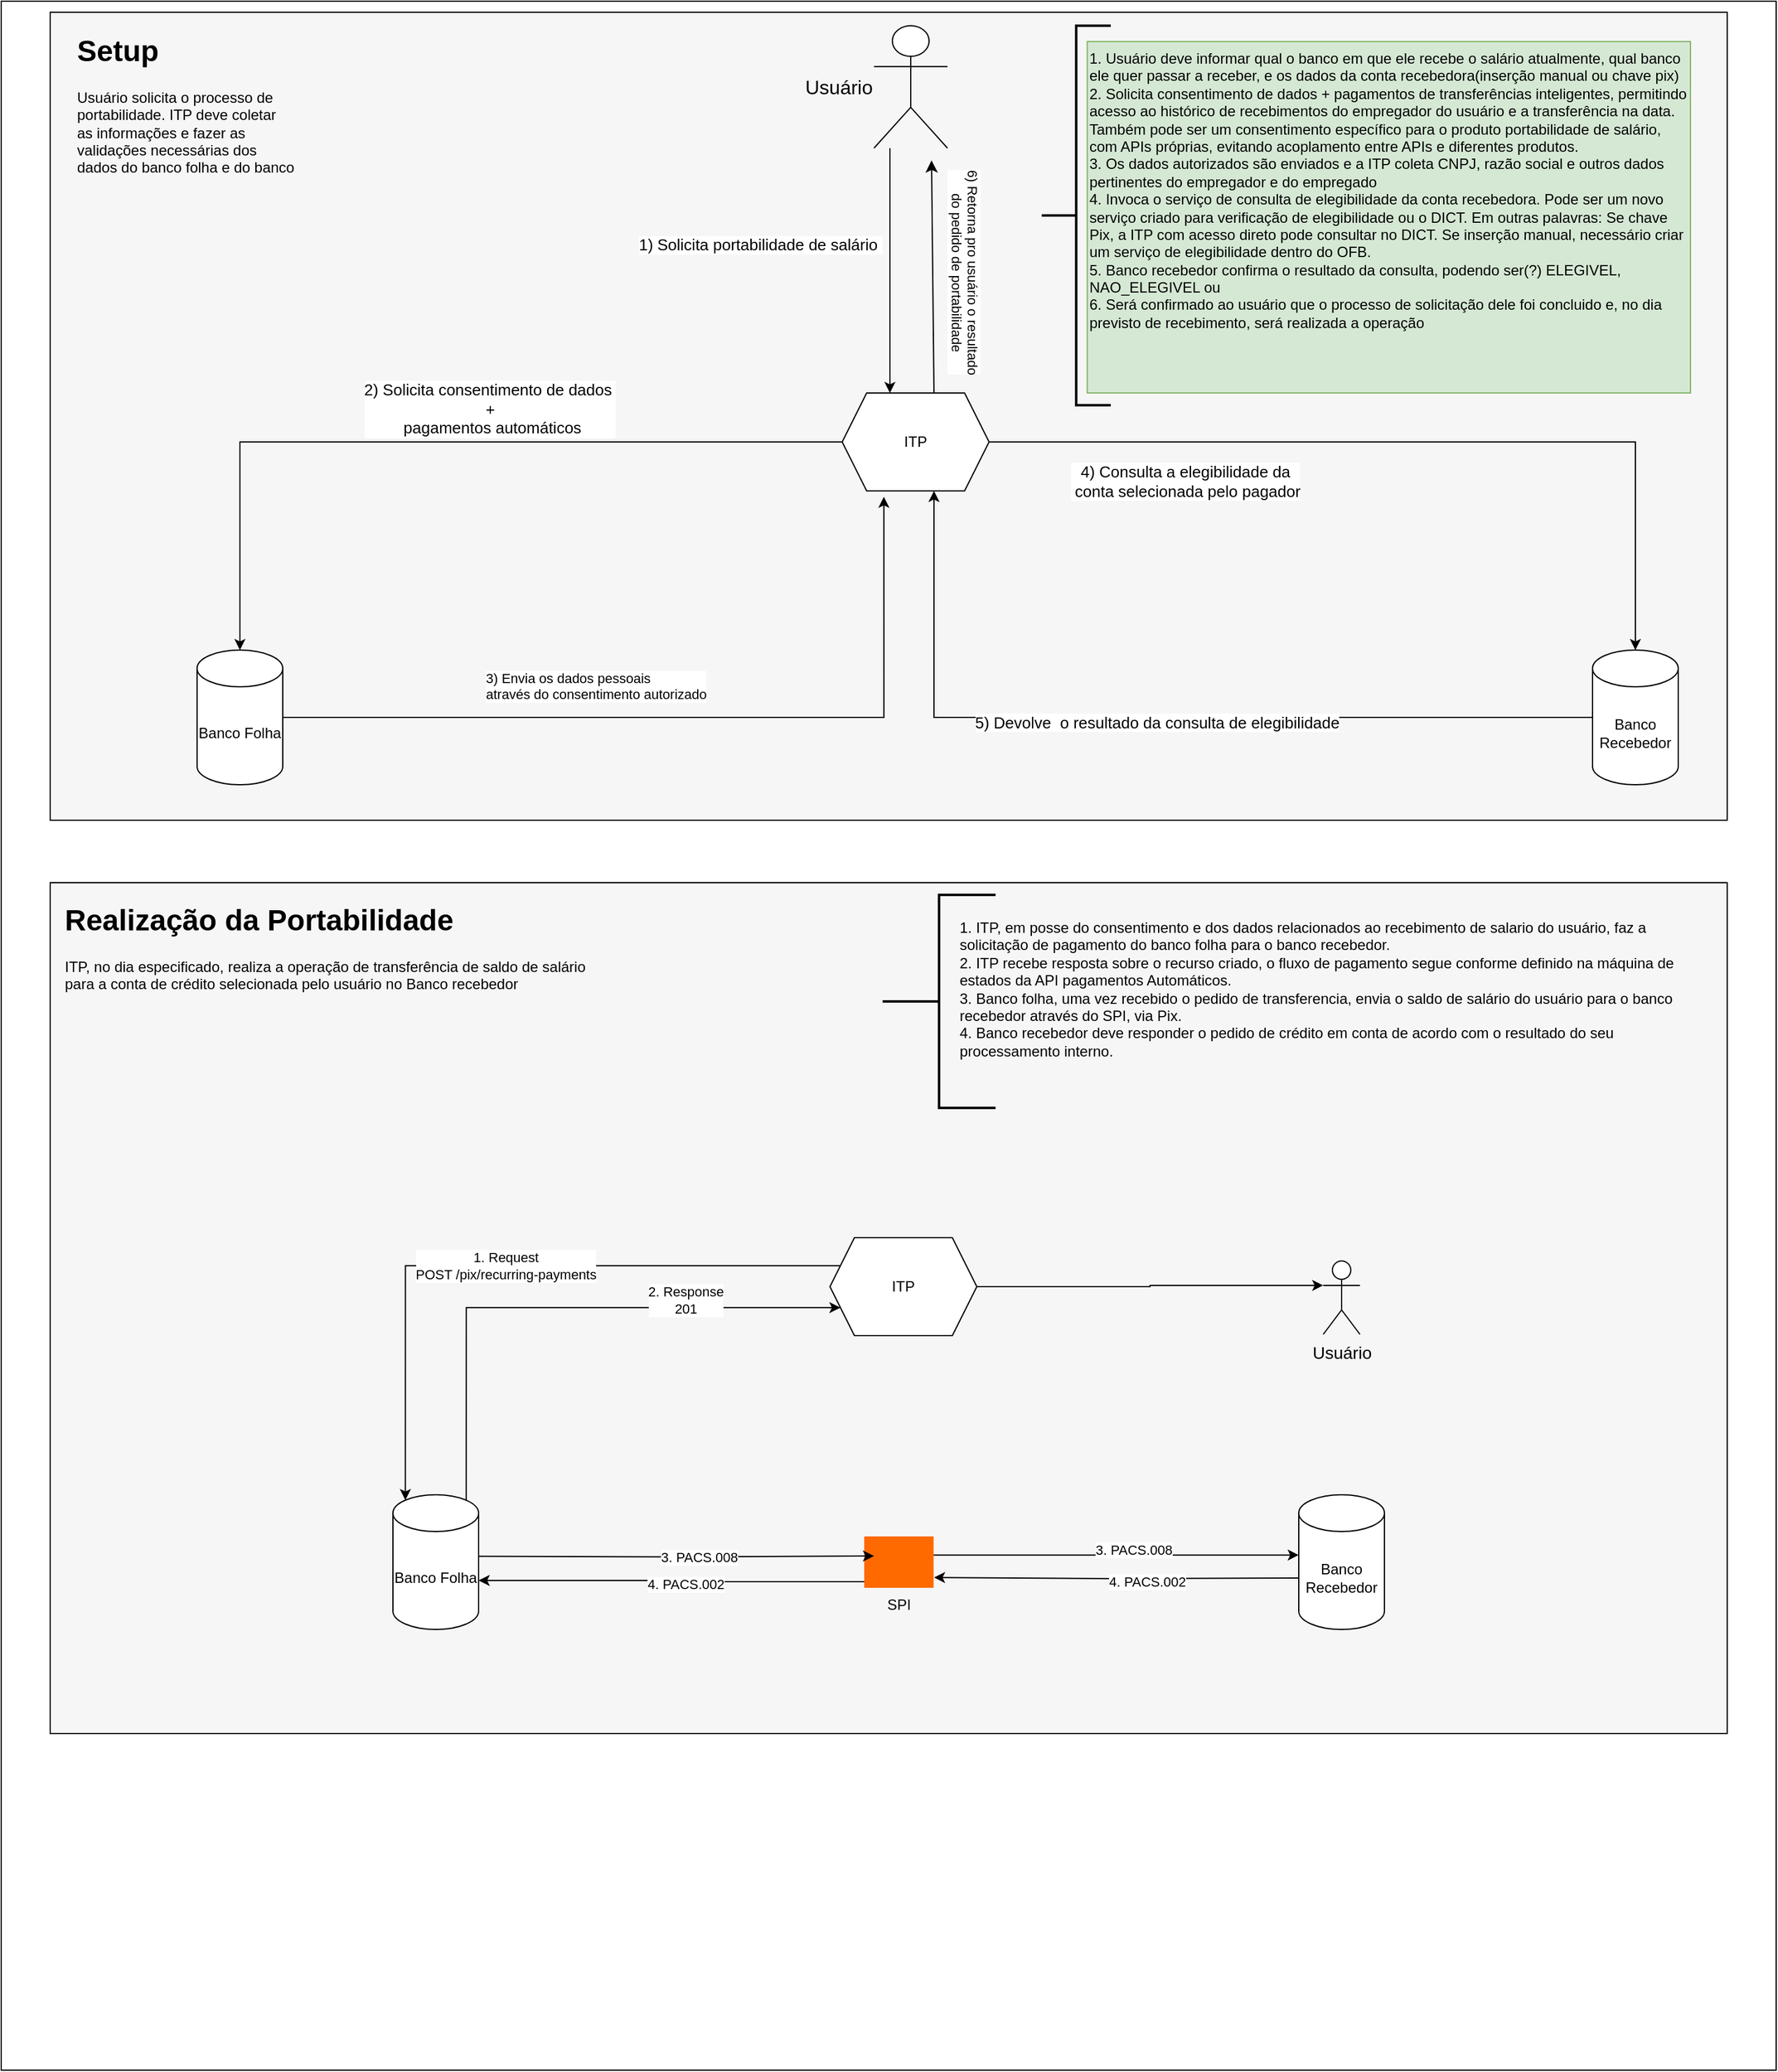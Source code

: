 <mxfile version="28.2.3">
  <diagram name="Página-1" id="UNAtNN4sCWnZ35QcyA7S">
    <mxGraphModel dx="2264" dy="987" grid="1" gridSize="10" guides="1" tooltips="1" connect="1" arrows="1" fold="1" page="1" pageScale="1" pageWidth="827" pageHeight="1169" math="0" shadow="0">
      <root>
        <mxCell id="0" />
        <mxCell id="1" parent="0" />
        <mxCell id="zqXJkYQbG3KaJtKTiUoM-2" value="" style="rounded=0;whiteSpace=wrap;html=1;movable=1;resizable=1;rotatable=1;deletable=1;editable=1;locked=0;connectable=1;" parent="1" vertex="1">
          <mxGeometry x="110" y="40" width="1450" height="1690" as="geometry" />
        </mxCell>
        <mxCell id="zqXJkYQbG3KaJtKTiUoM-31" value="" style="rounded=0;whiteSpace=wrap;html=1;fillColor=#F6F6F6;" parent="1" vertex="1">
          <mxGeometry x="150" y="49" width="1370" height="660" as="geometry" />
        </mxCell>
        <mxCell id="zqXJkYQbG3KaJtKTiUoM-17" value="&lt;font style=&quot;font-size: 13px;&quot;&gt;1)&amp;nbsp;&lt;/font&gt;&lt;span style=&quot;font-size: 13px; background-color: light-dark(#ffffff, var(--ge-dark-color, #121212)); color: light-dark(rgb(0, 0, 0), rgb(255, 255, 255));&quot;&gt;Solicita portabilidade de salário&amp;nbsp;&lt;/span&gt;" style="edgeStyle=orthogonalEdgeStyle;rounded=0;orthogonalLoop=1;jettySize=auto;html=1;entryX=0.5;entryY=0;entryDx=0;entryDy=0;textDirection=vertical-lr;movable=1;resizable=1;rotatable=1;deletable=1;editable=1;locked=0;connectable=1;horizontal=0;" parent="1" edge="1">
          <mxGeometry x="-0.2" y="-106" relative="1" as="geometry">
            <mxPoint x="836" y="160" as="sourcePoint" />
            <mxPoint x="836" y="360" as="targetPoint" />
            <mxPoint as="offset" />
          </mxGeometry>
        </mxCell>
        <mxCell id="zqXJkYQbG3KaJtKTiUoM-3" value="Usuário" style="shape=umlActor;verticalLabelPosition=middle;verticalAlign=middle;html=1;outlineConnect=0;fontSize=16;align=right;labelPosition=left;" parent="1" vertex="1">
          <mxGeometry x="823" y="60" width="60" height="100" as="geometry" />
        </mxCell>
        <mxCell id="zqXJkYQbG3KaJtKTiUoM-25" value="3) Envia os dados pessoais &lt;br&gt;através do consentimento autorizado" style="edgeStyle=orthogonalEdgeStyle;rounded=0;orthogonalLoop=1;jettySize=auto;html=1;labelPosition=right;verticalLabelPosition=bottom;align=left;verticalAlign=top;entryX=0.284;entryY=1.06;entryDx=0;entryDy=0;entryPerimeter=0;" parent="1" source="zqXJkYQbG3KaJtKTiUoM-7" target="zqXJkYQbG3KaJtKTiUoM-15" edge="1">
          <mxGeometry x="-0.512" y="45" relative="1" as="geometry">
            <mxPoint x="857" y="500" as="targetPoint" />
            <Array as="points">
              <mxPoint x="831" y="625" />
            </Array>
            <mxPoint as="offset" />
          </mxGeometry>
        </mxCell>
        <mxCell id="zqXJkYQbG3KaJtKTiUoM-7" value="Banco Folha" style="shape=cylinder3;whiteSpace=wrap;html=1;boundedLbl=1;backgroundOutline=1;size=15;" parent="1" vertex="1">
          <mxGeometry x="270" y="570" width="70" height="110" as="geometry" />
        </mxCell>
        <mxCell id="zqXJkYQbG3KaJtKTiUoM-27" style="edgeStyle=orthogonalEdgeStyle;rounded=0;orthogonalLoop=1;jettySize=auto;html=1;entryX=0.625;entryY=1;entryDx=0;entryDy=0;" parent="1" source="zqXJkYQbG3KaJtKTiUoM-12" target="zqXJkYQbG3KaJtKTiUoM-15" edge="1">
          <mxGeometry relative="1" as="geometry" />
        </mxCell>
        <mxCell id="zqXJkYQbG3KaJtKTiUoM-12" value="Banco Recebedor" style="shape=cylinder3;whiteSpace=wrap;html=1;boundedLbl=1;backgroundOutline=1;size=15;" parent="1" vertex="1">
          <mxGeometry x="1410" y="570" width="70" height="110" as="geometry" />
        </mxCell>
        <mxCell id="zqXJkYQbG3KaJtKTiUoM-15" value="ITP" style="shape=hexagon;perimeter=hexagonPerimeter2;whiteSpace=wrap;html=1;fixedSize=1;" parent="1" vertex="1">
          <mxGeometry x="797" y="360" width="120" height="80" as="geometry" />
        </mxCell>
        <mxCell id="zqXJkYQbG3KaJtKTiUoM-18" style="edgeStyle=orthogonalEdgeStyle;rounded=0;orthogonalLoop=1;jettySize=auto;html=1;entryX=0.5;entryY=0;entryDx=0;entryDy=0;entryPerimeter=0;" parent="1" source="zqXJkYQbG3KaJtKTiUoM-15" target="zqXJkYQbG3KaJtKTiUoM-7" edge="1">
          <mxGeometry relative="1" as="geometry" />
        </mxCell>
        <mxCell id="zqXJkYQbG3KaJtKTiUoM-22" value="2) Solicita consentimento de dados&amp;nbsp;&lt;div&gt;&lt;span style=&quot;background-color: light-dark(#ffffff, var(--ge-dark-color, #121212)); color: light-dark(rgb(0, 0, 0), rgb(255, 255, 255));&quot;&gt;+&lt;/span&gt;&lt;div&gt;&amp;nbsp;pagamentos automáticos&lt;/div&gt;&lt;/div&gt;" style="edgeLabel;html=1;align=center;verticalAlign=middle;resizable=0;points=[];fontSize=13;" parent="zqXJkYQbG3KaJtKTiUoM-18" vertex="1" connectable="0">
          <mxGeometry x="-0.042" y="-1" relative="1" as="geometry">
            <mxPoint x="29" y="-26" as="offset" />
          </mxGeometry>
        </mxCell>
        <mxCell id="zqXJkYQbG3KaJtKTiUoM-23" value="" style="group" parent="1" vertex="1" connectable="0">
          <mxGeometry x="960" y="60" width="530" height="310" as="geometry" />
        </mxCell>
        <mxCell id="MZopD1wmeBWHqO33rRA1-1" value="" style="group" vertex="1" connectable="0" parent="zqXJkYQbG3KaJtKTiUoM-23">
          <mxGeometry width="530" height="310.0" as="geometry" />
        </mxCell>
        <mxCell id="zqXJkYQbG3KaJtKTiUoM-19" value="" style="strokeWidth=2;html=1;shape=mxgraph.flowchart.annotation_2;align=left;labelPosition=right;pointerEvents=1;" parent="MZopD1wmeBWHqO33rRA1-1" vertex="1">
          <mxGeometry width="56.383" height="310.0" as="geometry" />
        </mxCell>
        <mxCell id="zqXJkYQbG3KaJtKTiUoM-21" value="1. Usuário deve informar qual o banco em que ele recebe o salário atualmente, qual banco ele quer passar a receber, e os dados da conta recebedora(inserção manual ou chave pix)&lt;br&gt;2. Solicita consentimento de dados + pagamentos de transferências inteligentes, permitindo acesso ao histórico de recebimentos do empregador do usuário e a transferência na data. Também pode ser um consentimento específico para o produto portabilidade de salário, com APIs próprias, evitando acoplamento entre APIs e diferentes produtos.&lt;div&gt;3. Os dados autorizados são enviados e a ITP coleta CNPJ, razão social e outros dados pertinentes do empregador e do empregado&lt;/div&gt;&lt;div&gt;4. Invoca o serviço de consulta de elegibilidade da conta recebedora. Pode ser um novo serviço criado para verificação de elegibilidade ou o DICT. Em outras palavras: Se chave Pix, a ITP com acesso direto pode consultar no DICT. Se inserção manual, necessário criar um serviço de elegibilidade dentro do OFB.&lt;/div&gt;&lt;div&gt;5. Banco recebedor confirma o resultado da consulta, podendo ser(?) ELEGIVEL, NAO_ELEGIVEL ou&lt;/div&gt;&lt;div&gt;6. Será confirmado ao usuário que o processo de solicitação dele foi concluido e, no dia previsto de recebimento, será realizada a operação&lt;/div&gt;" style="text;html=1;align=left;verticalAlign=top;whiteSpace=wrap;rounded=0;fillColor=#d5e8d4;strokeColor=#82b366;" parent="MZopD1wmeBWHqO33rRA1-1" vertex="1">
          <mxGeometry x="37.213" y="12.92" width="492.787" height="287.08" as="geometry" />
        </mxCell>
        <mxCell id="zqXJkYQbG3KaJtKTiUoM-24" style="edgeStyle=orthogonalEdgeStyle;rounded=0;orthogonalLoop=1;jettySize=auto;html=1;entryX=0.5;entryY=0;entryDx=0;entryDy=0;entryPerimeter=0;" parent="1" source="zqXJkYQbG3KaJtKTiUoM-15" target="zqXJkYQbG3KaJtKTiUoM-12" edge="1">
          <mxGeometry relative="1" as="geometry" />
        </mxCell>
        <mxCell id="zqXJkYQbG3KaJtKTiUoM-28" value="4) Consulta a elegibilidade da&lt;br&gt;&amp;nbsp;conta selecionada pelo pagador" style="edgeLabel;html=1;align=center;verticalAlign=middle;resizable=0;points=[];fontSize=13;" parent="1" vertex="1" connectable="0">
          <mxGeometry x="1070" y="440" as="geometry">
            <mxPoint x="7" y="-8" as="offset" />
          </mxGeometry>
        </mxCell>
        <mxCell id="zqXJkYQbG3KaJtKTiUoM-29" value="5) Devolve&amp;nbsp; o resultado da consulta de elegibilidade" style="edgeLabel;html=1;align=center;verticalAlign=middle;resizable=0;points=[];fontSize=13;" parent="1" vertex="1" connectable="0">
          <mxGeometry x="1030" y="625" as="geometry">
            <mxPoint x="24" y="4" as="offset" />
          </mxGeometry>
        </mxCell>
        <mxCell id="zqXJkYQbG3KaJtKTiUoM-32" value="&lt;h1 style=&quot;margin-top: 0px;&quot;&gt;Setup&lt;/h1&gt;&lt;p&gt;Usuário solicita o processo de portabilidade. ITP deve coletar as informações e fazer as validações necessárias dos dados do banco folha e do banco recebedor&lt;/p&gt;" style="text;html=1;whiteSpace=wrap;overflow=hidden;rounded=0;" parent="1" vertex="1">
          <mxGeometry x="170" y="60" width="180" height="120" as="geometry" />
        </mxCell>
        <mxCell id="zqXJkYQbG3KaJtKTiUoM-33" value="" style="endArrow=classic;html=1;rounded=0;exitX=0.625;exitY=0;exitDx=0;exitDy=0;startSize=7;endSize=7;" parent="1" source="zqXJkYQbG3KaJtKTiUoM-15" edge="1">
          <mxGeometry width="50" height="50" relative="1" as="geometry">
            <mxPoint x="890" y="370" as="sourcePoint" />
            <mxPoint x="870" y="170" as="targetPoint" />
          </mxGeometry>
        </mxCell>
        <mxCell id="zqXJkYQbG3KaJtKTiUoM-36" value="&lt;font&gt;6)&amp;nbsp;&lt;/font&gt;&lt;span style=&quot;color: light-dark(rgb(0, 0, 0), rgb(255, 255, 255));&quot;&gt;Retorna pro usuário o resultado&lt;/span&gt;&lt;div&gt;&lt;span style=&quot;color: light-dark(rgb(0, 0, 0), rgb(255, 255, 255));&quot;&gt;&amp;nbsp;do pedido de portabilidade&lt;/span&gt;&lt;span style=&quot;color: light-dark(rgb(0, 0, 0), rgb(255, 255, 255)); background-color: light-dark(#ffffff, var(--ge-dark-color, #121212));&quot;&gt;&amp;nbsp;&lt;/span&gt;&lt;/div&gt;" style="edgeLabel;html=1;align=center;verticalAlign=middle;resizable=0;points=[];textDirection=vertical-rl;fontSize=11;" parent="zqXJkYQbG3KaJtKTiUoM-33" vertex="1" connectable="0">
          <mxGeometry x="-0.243" y="-2" relative="1" as="geometry">
            <mxPoint x="23" y="-27" as="offset" />
          </mxGeometry>
        </mxCell>
        <mxCell id="zqXJkYQbG3KaJtKTiUoM-37" value="" style="rounded=0;whiteSpace=wrap;html=1;fillColor=#F6F6F6;" parent="1" vertex="1">
          <mxGeometry x="150" y="760" width="1370" height="695" as="geometry" />
        </mxCell>
        <mxCell id="zqXJkYQbG3KaJtKTiUoM-38" value="&lt;h1 style=&quot;margin-top: 0px;&quot;&gt;Realização da Portabilidade&lt;/h1&gt;&lt;p&gt;ITP, no dia especificado, realiza a operação de transferência de saldo de salário para a conta de crédito selecionada pelo usuário no Banco recebedor&amp;nbsp;&lt;/p&gt;" style="text;html=1;whiteSpace=wrap;overflow=hidden;rounded=0;" parent="1" vertex="1">
          <mxGeometry x="160" y="770" width="430" height="160" as="geometry" />
        </mxCell>
        <mxCell id="zqXJkYQbG3KaJtKTiUoM-71" style="edgeStyle=orthogonalEdgeStyle;rounded=0;orthogonalLoop=1;jettySize=auto;html=1;exitX=0.855;exitY=0;exitDx=0;exitDy=4.35;exitPerimeter=0;entryX=0;entryY=0.75;entryDx=0;entryDy=0;" parent="1" source="zqXJkYQbG3KaJtKTiUoM-39" target="zqXJkYQbG3KaJtKTiUoM-41" edge="1">
          <mxGeometry relative="1" as="geometry">
            <Array as="points">
              <mxPoint x="490" y="1107" />
            </Array>
          </mxGeometry>
        </mxCell>
        <mxCell id="zqXJkYQbG3KaJtKTiUoM-79" value="2.&amp;nbsp;&lt;span style=&quot;background-color: light-dark(#ffffff, var(--ge-dark-color, #121212)); color: light-dark(rgb(0, 0, 0), rgb(255, 255, 255));&quot;&gt;Response&lt;/span&gt;&lt;div&gt;&lt;div&gt;201&lt;/div&gt;&lt;/div&gt;" style="edgeLabel;html=1;align=center;verticalAlign=middle;resizable=0;points=[];" parent="zqXJkYQbG3KaJtKTiUoM-71" vertex="1" connectable="0">
          <mxGeometry x="0.451" y="6" relative="1" as="geometry">
            <mxPoint as="offset" />
          </mxGeometry>
        </mxCell>
        <mxCell id="zqXJkYQbG3KaJtKTiUoM-39" value="Banco Folha" style="shape=cylinder3;whiteSpace=wrap;html=1;boundedLbl=1;backgroundOutline=1;size=15;" parent="1" vertex="1">
          <mxGeometry x="430" y="1260" width="70" height="110" as="geometry" />
        </mxCell>
        <mxCell id="zqXJkYQbG3KaJtKTiUoM-40" value="Banco Recebedor" style="shape=cylinder3;whiteSpace=wrap;html=1;boundedLbl=1;backgroundOutline=1;size=15;" parent="1" vertex="1">
          <mxGeometry x="1170" y="1260" width="70" height="110" as="geometry" />
        </mxCell>
        <mxCell id="zqXJkYQbG3KaJtKTiUoM-41" value="ITP" style="shape=hexagon;perimeter=hexagonPerimeter2;whiteSpace=wrap;html=1;fixedSize=1;" parent="1" vertex="1">
          <mxGeometry x="787" y="1050" width="120" height="80" as="geometry" />
        </mxCell>
        <mxCell id="zqXJkYQbG3KaJtKTiUoM-48" value="&lt;div&gt;1. Request&lt;/div&gt;POST /pix/recurring-payments" style="edgeStyle=orthogonalEdgeStyle;rounded=0;orthogonalLoop=1;jettySize=auto;html=1;exitX=0;exitY=0.25;exitDx=0;exitDy=0;entryX=0.145;entryY=0;entryDx=0;entryDy=4.35;entryPerimeter=0;" parent="1" source="zqXJkYQbG3KaJtKTiUoM-41" target="zqXJkYQbG3KaJtKTiUoM-39" edge="1">
          <mxGeometry relative="1" as="geometry" />
        </mxCell>
        <mxCell id="zqXJkYQbG3KaJtKTiUoM-64" value="SPI" style="points=[];aspect=fixed;html=1;align=center;shadow=0;dashed=0;fillColor=#FF6A00;strokeColor=none;shape=mxgraph.alibaba_cloud.kafka;labelPosition=center;verticalLabelPosition=bottom;verticalAlign=top;" parent="1" vertex="1">
          <mxGeometry x="815" y="1294" width="56.7" height="42" as="geometry" />
        </mxCell>
        <mxCell id="zqXJkYQbG3KaJtKTiUoM-65" style="edgeStyle=orthogonalEdgeStyle;rounded=0;orthogonalLoop=1;jettySize=auto;html=1;entryX=0.135;entryY=0.495;entryDx=0;entryDy=0;entryPerimeter=0;" parent="1" edge="1">
          <mxGeometry relative="1" as="geometry">
            <mxPoint x="500.35" y="1310.21" as="sourcePoint" />
            <mxPoint x="823.005" y="1310.0" as="targetPoint" />
          </mxGeometry>
        </mxCell>
        <mxCell id="zqXJkYQbG3KaJtKTiUoM-75" value="3. PACS.008" style="edgeLabel;html=1;align=center;verticalAlign=middle;resizable=0;points=[];" parent="zqXJkYQbG3KaJtKTiUoM-65" vertex="1" connectable="0">
          <mxGeometry x="0.115" relative="1" as="geometry">
            <mxPoint as="offset" />
          </mxGeometry>
        </mxCell>
        <mxCell id="zqXJkYQbG3KaJtKTiUoM-66" style="edgeStyle=orthogonalEdgeStyle;rounded=0;orthogonalLoop=1;jettySize=auto;html=1;entryX=0;entryY=0.5;entryDx=0;entryDy=0;entryPerimeter=0;" parent="1" edge="1">
          <mxGeometry relative="1" as="geometry">
            <mxPoint x="871.7" y="1309.23" as="sourcePoint" />
            <mxPoint x="1170" y="1309.23" as="targetPoint" />
          </mxGeometry>
        </mxCell>
        <mxCell id="zqXJkYQbG3KaJtKTiUoM-76" value="3. PACS.008" style="edgeLabel;html=1;align=center;verticalAlign=middle;resizable=0;points=[];" parent="zqXJkYQbG3KaJtKTiUoM-66" vertex="1" connectable="0">
          <mxGeometry x="0.092" y="4" relative="1" as="geometry">
            <mxPoint as="offset" />
          </mxGeometry>
        </mxCell>
        <mxCell id="zqXJkYQbG3KaJtKTiUoM-67" value="Usuário" style="shape=umlActor;verticalLabelPosition=bottom;verticalAlign=top;html=1;outlineConnect=0;fontSize=14;" parent="1" vertex="1">
          <mxGeometry x="1190" y="1069" width="30" height="60" as="geometry" />
        </mxCell>
        <mxCell id="zqXJkYQbG3KaJtKTiUoM-68" style="edgeStyle=orthogonalEdgeStyle;rounded=0;orthogonalLoop=1;jettySize=auto;html=1;entryX=0;entryY=0.333;entryDx=0;entryDy=0;entryPerimeter=0;" parent="1" source="zqXJkYQbG3KaJtKTiUoM-41" target="zqXJkYQbG3KaJtKTiUoM-67" edge="1">
          <mxGeometry relative="1" as="geometry" />
        </mxCell>
        <mxCell id="zqXJkYQbG3KaJtKTiUoM-73" style="edgeStyle=orthogonalEdgeStyle;rounded=0;orthogonalLoop=1;jettySize=auto;html=1;exitX=0;exitY=0;exitDx=0;exitDy=75;exitPerimeter=0;entryX=1.006;entryY=0.965;entryDx=0;entryDy=0;entryPerimeter=0;" parent="1" edge="1">
          <mxGeometry relative="1" as="geometry">
            <mxPoint x="1170" y="1328" as="sourcePoint" />
            <mxPoint x="872.04" y="1327.53" as="targetPoint" />
          </mxGeometry>
        </mxCell>
        <mxCell id="zqXJkYQbG3KaJtKTiUoM-77" value="4. PACS.002" style="edgeLabel;html=1;align=center;verticalAlign=middle;resizable=0;points=[];" parent="zqXJkYQbG3KaJtKTiUoM-73" vertex="1" connectable="0">
          <mxGeometry x="-0.165" y="2" relative="1" as="geometry">
            <mxPoint as="offset" />
          </mxGeometry>
        </mxCell>
        <mxCell id="zqXJkYQbG3KaJtKTiUoM-74" style="edgeStyle=orthogonalEdgeStyle;rounded=0;orthogonalLoop=1;jettySize=auto;html=1;entryX=1;entryY=0;entryDx=0;entryDy=75;entryPerimeter=0;" parent="1" edge="1">
          <mxGeometry relative="1" as="geometry">
            <mxPoint x="815.0" y="1331" as="sourcePoint" />
            <mxPoint x="500.0" y="1330.0" as="targetPoint" />
            <Array as="points">
              <mxPoint x="657" y="1331" />
            </Array>
          </mxGeometry>
        </mxCell>
        <mxCell id="zqXJkYQbG3KaJtKTiUoM-78" value="4. PACS.002" style="edgeLabel;html=1;align=center;verticalAlign=middle;resizable=0;points=[];" parent="zqXJkYQbG3KaJtKTiUoM-74" vertex="1" connectable="0">
          <mxGeometry x="-0.073" y="2" relative="1" as="geometry">
            <mxPoint as="offset" />
          </mxGeometry>
        </mxCell>
        <mxCell id="Lj6vNEXvUQc-x6tMpqrO-2" value="" style="group" parent="1" vertex="1" connectable="0">
          <mxGeometry x="830" y="770" width="670" height="180" as="geometry" />
        </mxCell>
        <mxCell id="Lj6vNEXvUQc-x6tMpqrO-3" value="" style="strokeWidth=2;html=1;shape=mxgraph.flowchart.annotation_2;align=left;labelPosition=right;pointerEvents=1;" parent="Lj6vNEXvUQc-x6tMpqrO-2" vertex="1">
          <mxGeometry width="92.287" height="174.0" as="geometry" />
        </mxCell>
        <mxCell id="Lj6vNEXvUQc-x6tMpqrO-4" value="1. ITP, em posse do consentimento e dos dados relacionados ao recebimento de salario do usuário, faz a solicitação de pagamento do banco folha para o banco recebedor.&lt;div&gt;2. ITP recebe resposta sobre o recurso criado, o fluxo de pagamento segue conforme definido na máquina de estados da API pagamentos Automáticos.&lt;/div&gt;&lt;div&gt;3. Banco folha, uma vez recebido o pedido de transferencia, envia o saldo de salário do usuário para o banco recebedor através do SPI, via Pix.&lt;/div&gt;&lt;div&gt;4. Banco recebedor deve responder o pedido de crédito em conta de acordo com o resultado do seu processamento interno.&lt;/div&gt;" style="text;html=1;align=left;verticalAlign=top;whiteSpace=wrap;rounded=0;" parent="Lj6vNEXvUQc-x6tMpqrO-2" vertex="1">
          <mxGeometry x="61.468" y="12.598" width="620.826" height="178.25" as="geometry" />
        </mxCell>
      </root>
    </mxGraphModel>
  </diagram>
</mxfile>
